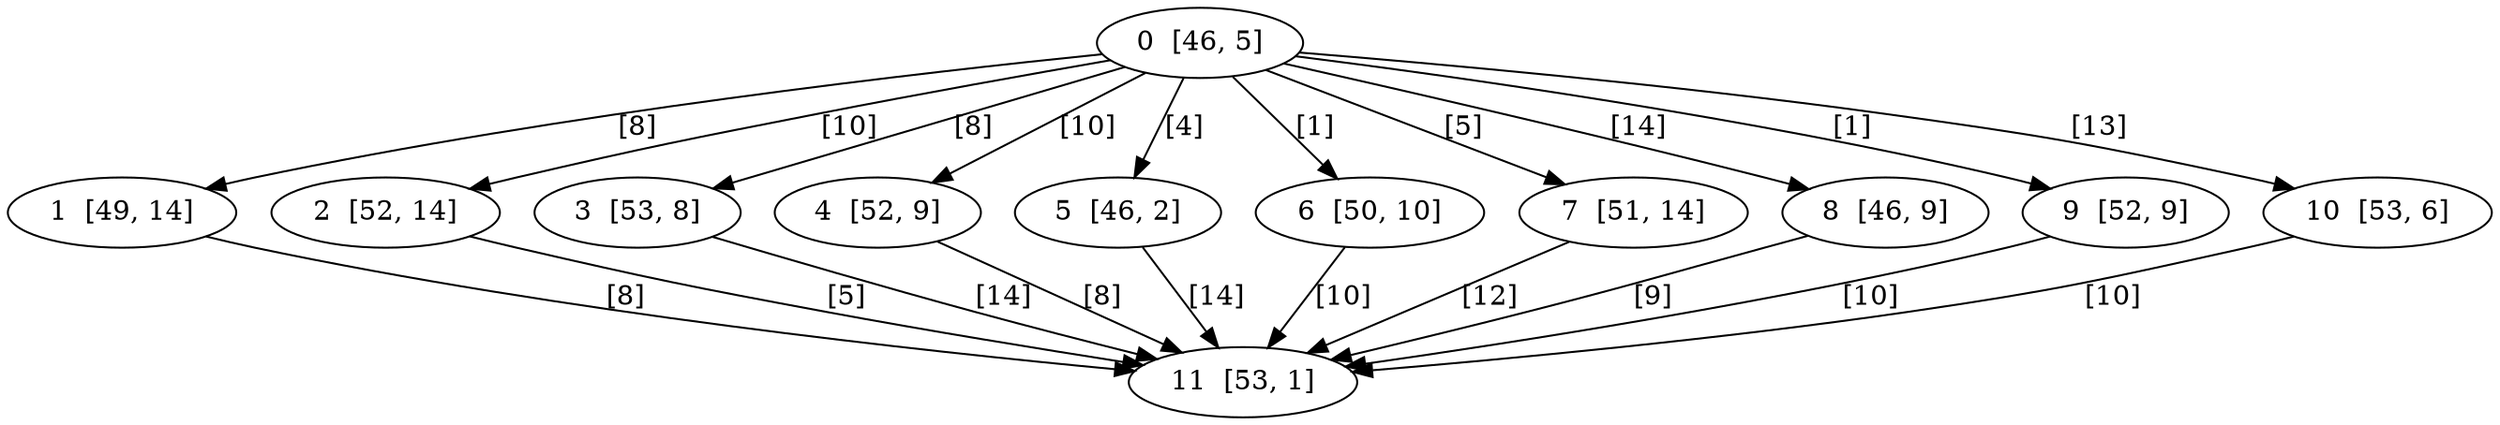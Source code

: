 digraph DAG {
    0  [label="0  [46, 5]"]
    1  [label="1  [49, 14]"]
    2  [label="2  [52, 14]"]
    3  [label="3  [53, 8]"]
    4  [label="4  [52, 9]"]
    5  [label="5  [46, 2]"]
    6  [label="6  [50, 10]"]
    7  [label="7  [51, 14]"]
    8  [label="8  [46, 9]"]
    9  [label="9  [52, 9]"]
    10  [label="10  [53, 6]"]
    11  [label="11  [53, 1]"]

    0 -> 1    [ label = "[8]" ]
    0 -> 2    [ label = "[10]" ]
    0 -> 3    [ label = "[8]" ]
    0 -> 4    [ label = "[10]" ]
    0 -> 5    [ label = "[4]" ]
    0 -> 6    [ label = "[1]" ]
    0 -> 7    [ label = "[5]" ]
    0 -> 8    [ label = "[14]" ]
    0 -> 9    [ label = "[1]" ]
    0 -> 10    [ label = "[13]" ]
    1 -> 11    [ label = "[8]" ]
    2 -> 11    [ label = "[5]" ]
    3 -> 11    [ label = "[14]" ]
    4 -> 11    [ label = "[8]" ]
    5 -> 11    [ label = "[14]" ]
    6 -> 11    [ label = "[10]" ]
    7 -> 11    [ label = "[12]" ]
    8 -> 11    [ label = "[9]" ]
    9 -> 11    [ label = "[10]" ]
    10 -> 11    [ label = "[10]" ]
}
